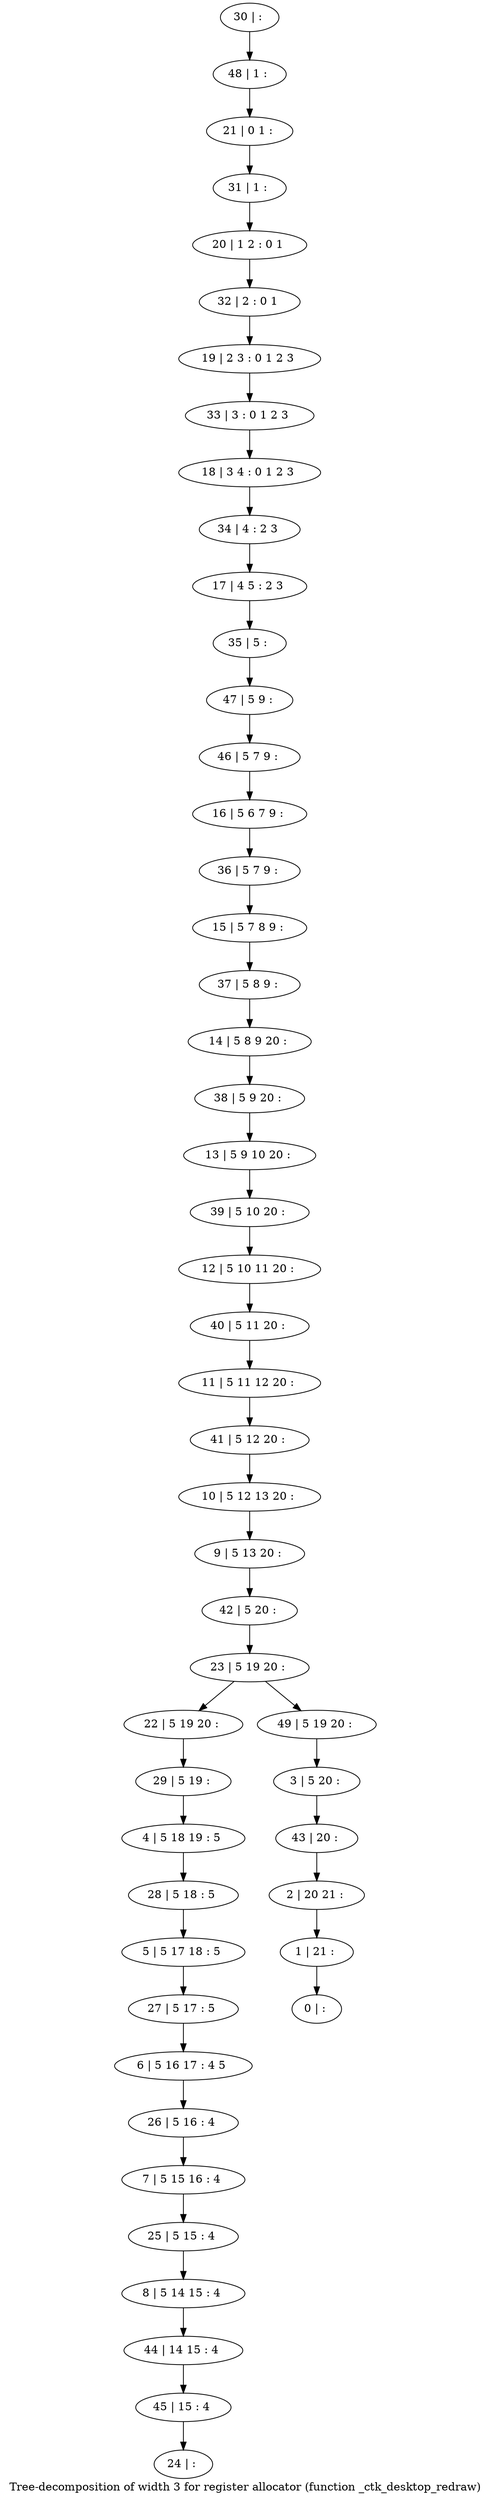 digraph G {
graph [label="Tree-decomposition of width 3 for register allocator (function _ctk_desktop_redraw)"]
0[label="0 | : "];
1[label="1 | 21 : "];
2[label="2 | 20 21 : "];
3[label="3 | 5 20 : "];
4[label="4 | 5 18 19 : 5 "];
5[label="5 | 5 17 18 : 5 "];
6[label="6 | 5 16 17 : 4 5 "];
7[label="7 | 5 15 16 : 4 "];
8[label="8 | 5 14 15 : 4 "];
9[label="9 | 5 13 20 : "];
10[label="10 | 5 12 13 20 : "];
11[label="11 | 5 11 12 20 : "];
12[label="12 | 5 10 11 20 : "];
13[label="13 | 5 9 10 20 : "];
14[label="14 | 5 8 9 20 : "];
15[label="15 | 5 7 8 9 : "];
16[label="16 | 5 6 7 9 : "];
17[label="17 | 4 5 : 2 3 "];
18[label="18 | 3 4 : 0 1 2 3 "];
19[label="19 | 2 3 : 0 1 2 3 "];
20[label="20 | 1 2 : 0 1 "];
21[label="21 | 0 1 : "];
22[label="22 | 5 19 20 : "];
23[label="23 | 5 19 20 : "];
24[label="24 | : "];
25[label="25 | 5 15 : 4 "];
26[label="26 | 5 16 : 4 "];
27[label="27 | 5 17 : 5 "];
28[label="28 | 5 18 : 5 "];
29[label="29 | 5 19 : "];
30[label="30 | : "];
31[label="31 | 1 : "];
32[label="32 | 2 : 0 1 "];
33[label="33 | 3 : 0 1 2 3 "];
34[label="34 | 4 : 2 3 "];
35[label="35 | 5 : "];
36[label="36 | 5 7 9 : "];
37[label="37 | 5 8 9 : "];
38[label="38 | 5 9 20 : "];
39[label="39 | 5 10 20 : "];
40[label="40 | 5 11 20 : "];
41[label="41 | 5 12 20 : "];
42[label="42 | 5 20 : "];
43[label="43 | 20 : "];
44[label="44 | 14 15 : 4 "];
45[label="45 | 15 : 4 "];
46[label="46 | 5 7 9 : "];
47[label="47 | 5 9 : "];
48[label="48 | 1 : "];
49[label="49 | 5 19 20 : "];
25->8 ;
7->25 ;
26->7 ;
6->26 ;
27->6 ;
5->27 ;
28->5 ;
4->28 ;
29->4 ;
22->29 ;
8->44 ;
45->24 ;
44->45 ;
30->48 ;
48->21 ;
21->31 ;
31->20 ;
20->32 ;
32->19 ;
19->33 ;
33->18 ;
18->34 ;
34->17 ;
17->35 ;
35->47 ;
47->46 ;
46->16 ;
16->36 ;
36->15 ;
15->37 ;
37->14 ;
14->38 ;
38->13 ;
13->39 ;
39->12 ;
12->40 ;
40->11 ;
11->41 ;
41->10 ;
10->9 ;
9->42 ;
42->23 ;
3->43 ;
43->2 ;
2->1 ;
1->0 ;
49->3 ;
23->22 ;
23->49 ;
}

